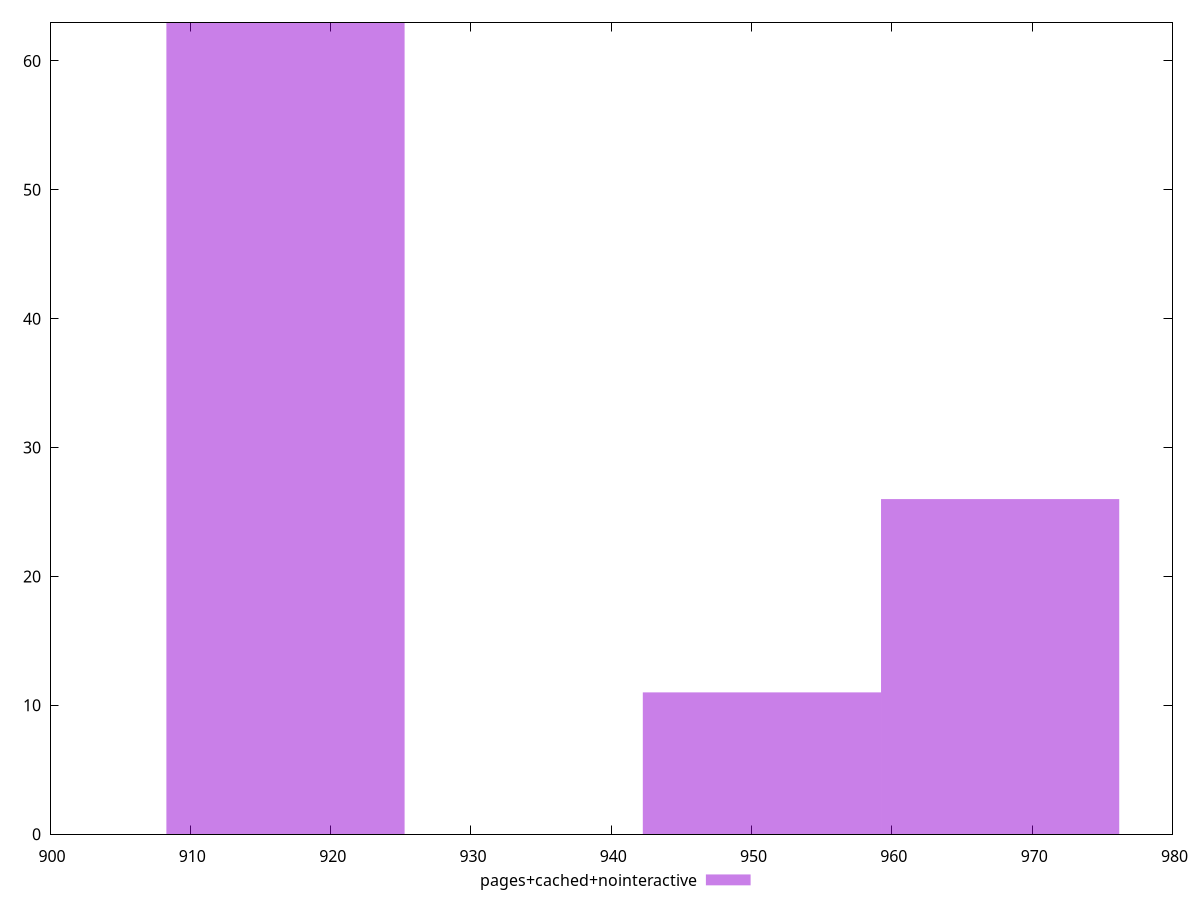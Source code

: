 $_pagesCachedNointeractive <<EOF
967.7157202353212 26
916.7833139071464 63
950.738251459263 11
EOF
set key outside below
set terminal pngcairo
set output "report_00004_2020-11-02T20-21-41.718Z/render-blocking-resources/pages+cached+nointeractive//raw_hist.png"
set yrange [0:63]
set boxwidth 16.977468776058267
set style fill transparent solid 0.5 noborder
plot $_pagesCachedNointeractive title "pages+cached+nointeractive" with boxes ,